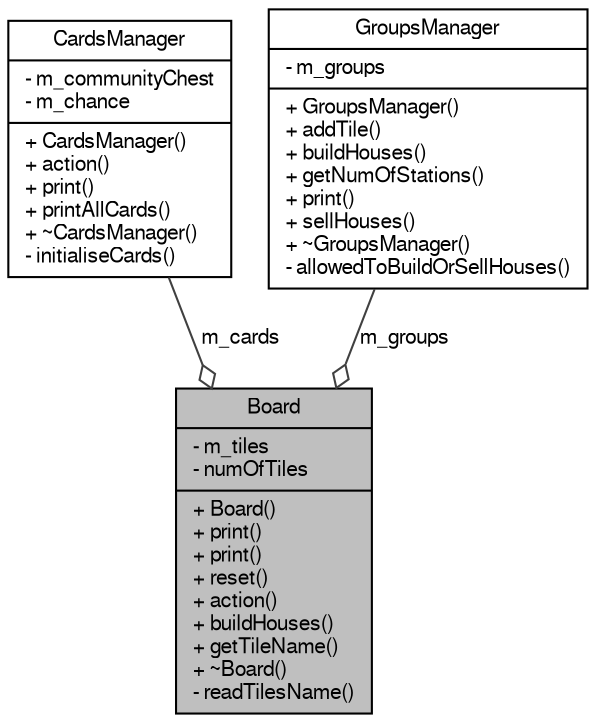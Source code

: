 digraph G
{
  edge [fontname="FreeSans",fontsize="10",labelfontname="FreeSans",labelfontsize="10"];
  node [fontname="FreeSans",fontsize="10",shape=record];
  Node1 [label="{Board\n|- m_tiles\l- numOfTiles\l|+ Board()\l+ print()\l+ print()\l+ reset()\l+ action()\l+ buildHouses()\l+ getTileName()\l+ ~Board()\l- readTilesName()\l}",height=0.2,width=0.4,color="black", fillcolor="grey75", style="filled" fontcolor="black"];
  Node2 -> Node1 [color="grey25",fontsize="10",style="solid",label=" m_cards" ,arrowhead="odiamond",fontname="FreeSans"];
  Node2 [label="{CardsManager\n|- m_communityChest\l- m_chance\l|+ CardsManager()\l+ action()\l+ print()\l+ printAllCards()\l+ ~CardsManager()\l- initialiseCards()\l}",height=0.2,width=0.4,color="black", fillcolor="white", style="filled",URL="$class_cards_manager.html"];
  Node3 -> Node1 [color="grey25",fontsize="10",style="solid",label=" m_groups" ,arrowhead="odiamond",fontname="FreeSans"];
  Node3 [label="{GroupsManager\n|- m_groups\l|+ GroupsManager()\l+ addTile()\l+ buildHouses()\l+ getNumOfStations()\l+ print()\l+ sellHouses()\l+ ~GroupsManager()\l- allowedToBuildOrSellHouses()\l}",height=0.2,width=0.4,color="black", fillcolor="white", style="filled",URL="$class_groups_manager.html"];
}
